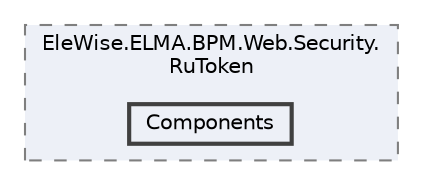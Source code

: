digraph "Web/Modules/EleWise.ELMA.BPM.Web.Security.RuToken/Components"
{
 // LATEX_PDF_SIZE
  bgcolor="transparent";
  edge [fontname=Helvetica,fontsize=10,labelfontname=Helvetica,labelfontsize=10];
  node [fontname=Helvetica,fontsize=10,shape=box,height=0.2,width=0.4];
  compound=true
  subgraph clusterdir_68ae7d420e3769cf5d97976e61ef8159 {
    graph [ bgcolor="#edf0f7", pencolor="grey50", label="EleWise.ELMA.BPM.Web.Security.\lRuToken", fontname=Helvetica,fontsize=10 style="filled,dashed", URL="dir_68ae7d420e3769cf5d97976e61ef8159.html",tooltip=""]
  dir_4f2e9c684dea2f9d04f4f26d74cfa918 [label="Components", fillcolor="#edf0f7", color="grey25", style="filled,bold", URL="dir_4f2e9c684dea2f9d04f4f26d74cfa918.html",tooltip=""];
  }
}
